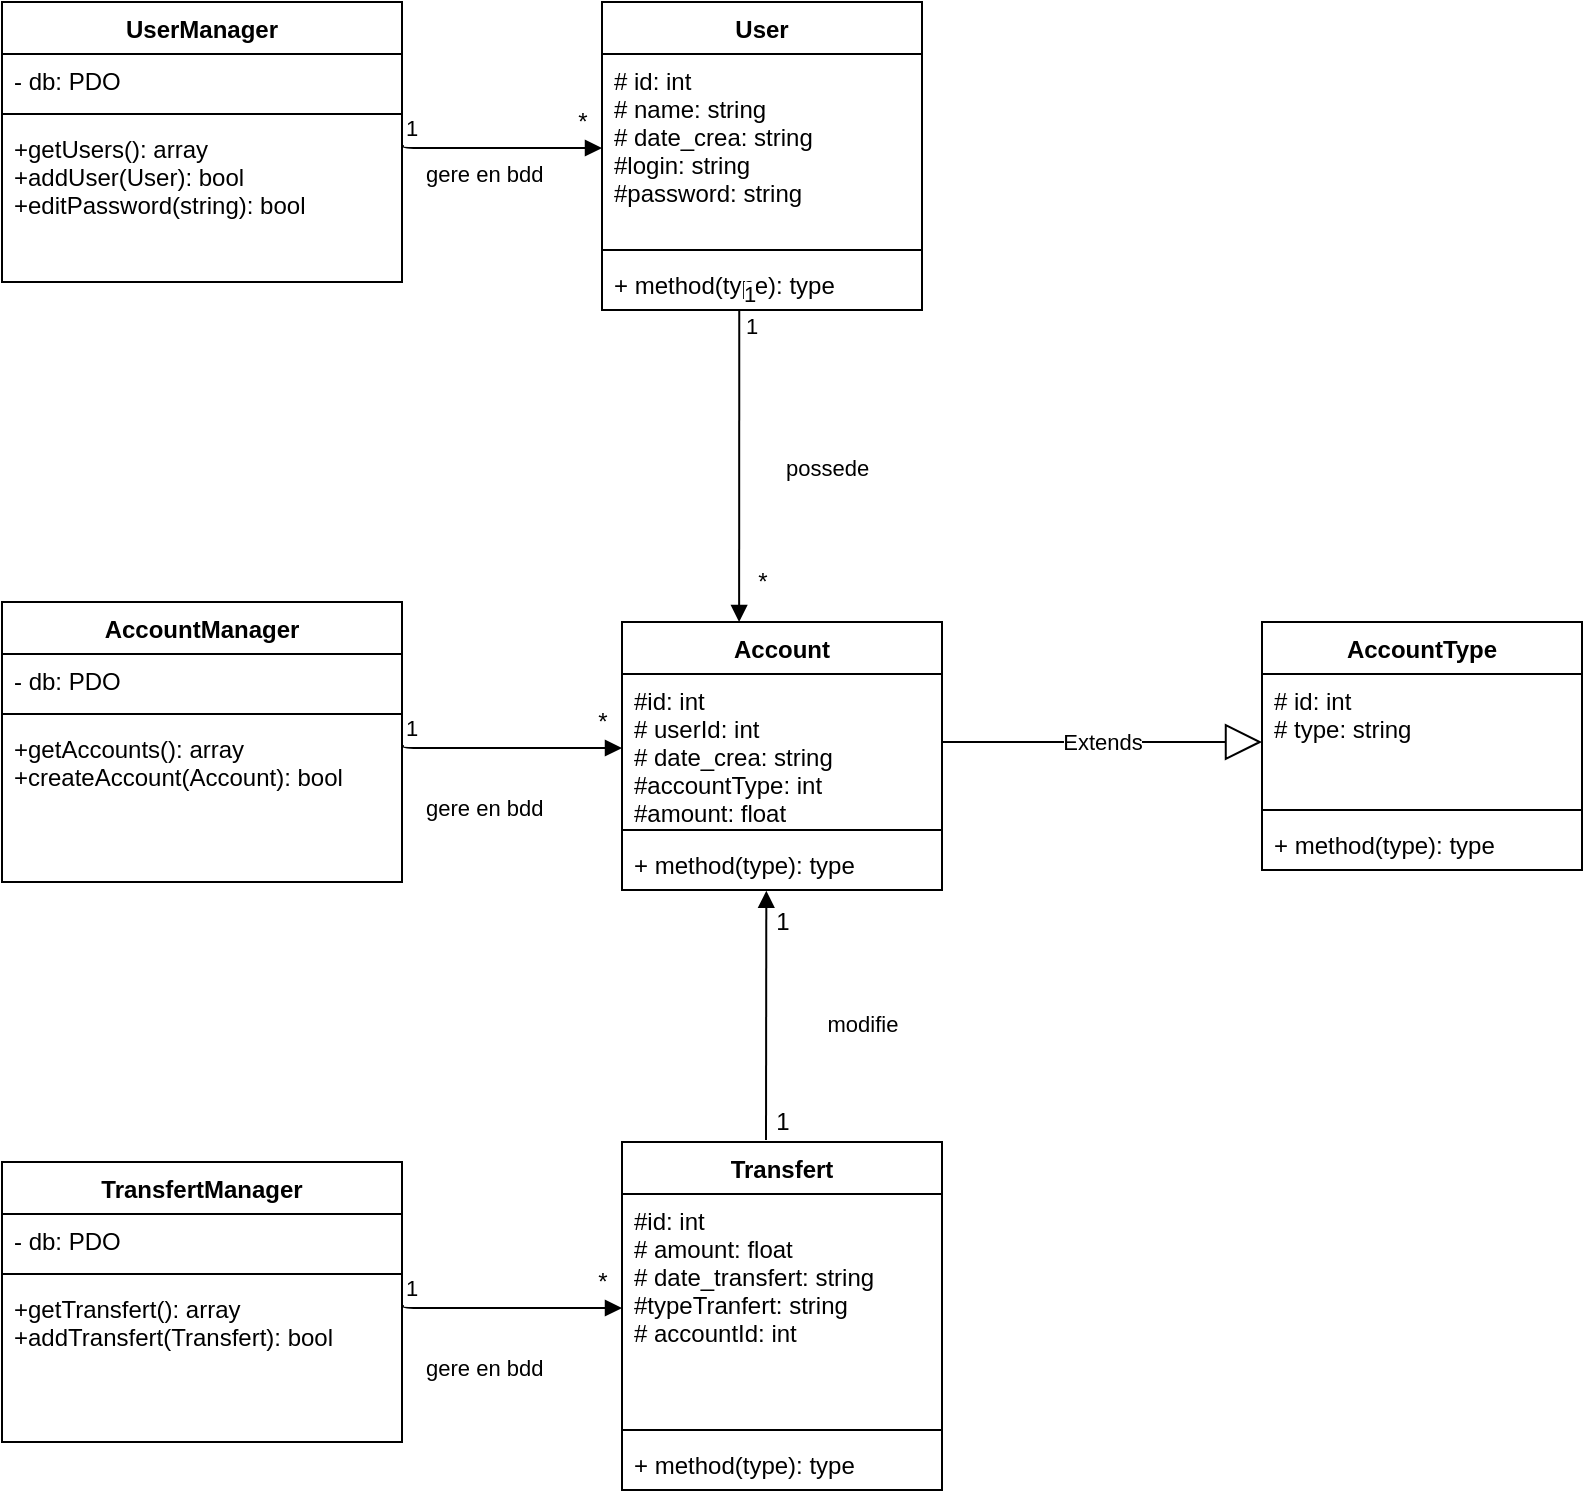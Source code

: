 <mxfile version="13.8.0" type="github">
  <diagram name="Page-1" id="c4acf3e9-155e-7222-9cf6-157b1a14988f">
    <mxGraphModel dx="1422" dy="800" grid="1" gridSize="10" guides="1" tooltips="1" connect="1" arrows="1" fold="1" page="1" pageScale="1" pageWidth="850" pageHeight="1100" background="#ffffff" math="0" shadow="0">
      <root>
        <mxCell id="0" />
        <mxCell id="1" parent="0" />
        <mxCell id="cSjZzO5T-JwvqF1p5DjX-9" value="UserManager&#xa;" style="swimlane;fontStyle=1;align=center;verticalAlign=top;childLayout=stackLayout;horizontal=1;startSize=26;horizontalStack=0;resizeParent=1;resizeParentMax=0;resizeLast=0;collapsible=1;marginBottom=0;" vertex="1" parent="1">
          <mxGeometry x="40" y="100" width="200" height="140" as="geometry" />
        </mxCell>
        <mxCell id="cSjZzO5T-JwvqF1p5DjX-10" value="- db: PDO" style="text;strokeColor=none;fillColor=none;align=left;verticalAlign=top;spacingLeft=4;spacingRight=4;overflow=hidden;rotatable=0;points=[[0,0.5],[1,0.5]];portConstraint=eastwest;" vertex="1" parent="cSjZzO5T-JwvqF1p5DjX-9">
          <mxGeometry y="26" width="200" height="26" as="geometry" />
        </mxCell>
        <mxCell id="cSjZzO5T-JwvqF1p5DjX-11" value="" style="line;strokeWidth=1;fillColor=none;align=left;verticalAlign=middle;spacingTop=-1;spacingLeft=3;spacingRight=3;rotatable=0;labelPosition=right;points=[];portConstraint=eastwest;" vertex="1" parent="cSjZzO5T-JwvqF1p5DjX-9">
          <mxGeometry y="52" width="200" height="8" as="geometry" />
        </mxCell>
        <mxCell id="cSjZzO5T-JwvqF1p5DjX-12" value="+getUsers(): array&#xa;+addUser(User): bool&#xa;+editPassword(string): bool" style="text;strokeColor=none;fillColor=none;align=left;verticalAlign=top;spacingLeft=4;spacingRight=4;overflow=hidden;rotatable=0;points=[[0,0.5],[1,0.5]];portConstraint=eastwest;" vertex="1" parent="cSjZzO5T-JwvqF1p5DjX-9">
          <mxGeometry y="60" width="200" height="80" as="geometry" />
        </mxCell>
        <mxCell id="cSjZzO5T-JwvqF1p5DjX-15" value="gere en bdd" style="endArrow=block;endFill=1;html=1;edgeStyle=orthogonalEdgeStyle;align=left;verticalAlign=top;exitX=1.002;exitY=0.143;exitDx=0;exitDy=0;exitPerimeter=0;entryX=0;entryY=0.5;entryDx=0;entryDy=0;" edge="1" parent="1" source="cSjZzO5T-JwvqF1p5DjX-12" target="cSjZzO5T-JwvqF1p5DjX-6">
          <mxGeometry x="-0.778" relative="1" as="geometry">
            <mxPoint x="250" y="170" as="sourcePoint" />
            <mxPoint x="410" y="170" as="targetPoint" />
            <Array as="points">
              <mxPoint x="240" y="173" />
            </Array>
            <mxPoint as="offset" />
          </mxGeometry>
        </mxCell>
        <mxCell id="cSjZzO5T-JwvqF1p5DjX-16" value="1" style="edgeLabel;resizable=0;html=1;align=left;verticalAlign=bottom;" connectable="0" vertex="1" parent="cSjZzO5T-JwvqF1p5DjX-15">
          <mxGeometry x="-1" relative="1" as="geometry" />
        </mxCell>
        <mxCell id="cSjZzO5T-JwvqF1p5DjX-22" value="gere en bdd" style="endArrow=block;endFill=1;html=1;edgeStyle=orthogonalEdgeStyle;align=left;verticalAlign=top;exitX=1.002;exitY=0.143;exitDx=0;exitDy=0;exitPerimeter=0;entryX=0;entryY=0.5;entryDx=0;entryDy=0;" edge="1" parent="1" source="cSjZzO5T-JwvqF1p5DjX-21" target="cSjZzO5T-JwvqF1p5DjX-26">
          <mxGeometry x="-0.798" y="-17" relative="1" as="geometry">
            <mxPoint x="250" y="470" as="sourcePoint" />
            <mxPoint x="410" y="470" as="targetPoint" />
            <Array as="points">
              <mxPoint x="240" y="473" />
            </Array>
            <mxPoint as="offset" />
          </mxGeometry>
        </mxCell>
        <mxCell id="cSjZzO5T-JwvqF1p5DjX-23" value="1" style="edgeLabel;resizable=0;html=1;align=left;verticalAlign=bottom;" connectable="0" vertex="1" parent="cSjZzO5T-JwvqF1p5DjX-22">
          <mxGeometry x="-1" relative="1" as="geometry" />
        </mxCell>
        <mxCell id="cSjZzO5T-JwvqF1p5DjX-24" value="*" style="text;html=1;align=center;verticalAlign=middle;resizable=0;points=[];autosize=1;" vertex="1" parent="1">
          <mxGeometry x="320" y="150" width="20" height="20" as="geometry" />
        </mxCell>
        <mxCell id="cSjZzO5T-JwvqF1p5DjX-5" value="User" style="swimlane;fontStyle=1;align=center;verticalAlign=top;childLayout=stackLayout;horizontal=1;startSize=26;horizontalStack=0;resizeParent=1;resizeParentMax=0;resizeLast=0;collapsible=1;marginBottom=0;" vertex="1" parent="1">
          <mxGeometry x="340" y="100" width="160" height="154" as="geometry" />
        </mxCell>
        <mxCell id="cSjZzO5T-JwvqF1p5DjX-6" value="# id: int&#xa;# name: string&#xa;# date_crea: string&#xa;#login: string&#xa;#password: string" style="text;strokeColor=none;fillColor=none;align=left;verticalAlign=top;spacingLeft=4;spacingRight=4;overflow=hidden;rotatable=0;points=[[0,0.5],[1,0.5]];portConstraint=eastwest;" vertex="1" parent="cSjZzO5T-JwvqF1p5DjX-5">
          <mxGeometry y="26" width="160" height="94" as="geometry" />
        </mxCell>
        <mxCell id="cSjZzO5T-JwvqF1p5DjX-7" value="" style="line;strokeWidth=1;fillColor=none;align=left;verticalAlign=middle;spacingTop=-1;spacingLeft=3;spacingRight=3;rotatable=0;labelPosition=right;points=[];portConstraint=eastwest;" vertex="1" parent="cSjZzO5T-JwvqF1p5DjX-5">
          <mxGeometry y="120" width="160" height="8" as="geometry" />
        </mxCell>
        <mxCell id="cSjZzO5T-JwvqF1p5DjX-8" value="+ method(type): type" style="text;strokeColor=none;fillColor=none;align=left;verticalAlign=top;spacingLeft=4;spacingRight=4;overflow=hidden;rotatable=0;points=[[0,0.5],[1,0.5]];portConstraint=eastwest;" vertex="1" parent="cSjZzO5T-JwvqF1p5DjX-5">
          <mxGeometry y="128" width="160" height="26" as="geometry" />
        </mxCell>
        <mxCell id="cSjZzO5T-JwvqF1p5DjX-29" value="*" style="text;html=1;align=center;verticalAlign=middle;resizable=0;points=[];autosize=1;" vertex="1" parent="1">
          <mxGeometry x="330" y="450" width="20" height="20" as="geometry" />
        </mxCell>
        <mxCell id="cSjZzO5T-JwvqF1p5DjX-18" value="AccountManager&#xa;" style="swimlane;fontStyle=1;align=center;verticalAlign=top;childLayout=stackLayout;horizontal=1;startSize=26;horizontalStack=0;resizeParent=1;resizeParentMax=0;resizeLast=0;collapsible=1;marginBottom=0;" vertex="1" parent="1">
          <mxGeometry x="40" y="400" width="200" height="140" as="geometry" />
        </mxCell>
        <mxCell id="cSjZzO5T-JwvqF1p5DjX-19" value="- db: PDO" style="text;strokeColor=none;fillColor=none;align=left;verticalAlign=top;spacingLeft=4;spacingRight=4;overflow=hidden;rotatable=0;points=[[0,0.5],[1,0.5]];portConstraint=eastwest;" vertex="1" parent="cSjZzO5T-JwvqF1p5DjX-18">
          <mxGeometry y="26" width="200" height="26" as="geometry" />
        </mxCell>
        <mxCell id="cSjZzO5T-JwvqF1p5DjX-20" value="" style="line;strokeWidth=1;fillColor=none;align=left;verticalAlign=middle;spacingTop=-1;spacingLeft=3;spacingRight=3;rotatable=0;labelPosition=right;points=[];portConstraint=eastwest;" vertex="1" parent="cSjZzO5T-JwvqF1p5DjX-18">
          <mxGeometry y="52" width="200" height="8" as="geometry" />
        </mxCell>
        <mxCell id="cSjZzO5T-JwvqF1p5DjX-21" value="+getAccounts(): array&#xa;+createAccount(Account): bool&#xa;" style="text;strokeColor=none;fillColor=none;align=left;verticalAlign=top;spacingLeft=4;spacingRight=4;overflow=hidden;rotatable=0;points=[[0,0.5],[1,0.5]];portConstraint=eastwest;" vertex="1" parent="cSjZzO5T-JwvqF1p5DjX-18">
          <mxGeometry y="60" width="200" height="80" as="geometry" />
        </mxCell>
        <mxCell id="cSjZzO5T-JwvqF1p5DjX-25" value="Account&#xa;" style="swimlane;fontStyle=1;align=center;verticalAlign=top;childLayout=stackLayout;horizontal=1;startSize=26;horizontalStack=0;resizeParent=1;resizeParentMax=0;resizeLast=0;collapsible=1;marginBottom=0;" vertex="1" parent="1">
          <mxGeometry x="350" y="410" width="160" height="134" as="geometry" />
        </mxCell>
        <mxCell id="cSjZzO5T-JwvqF1p5DjX-26" value="#id: int&#xa;# userId: int&#xa;# date_crea: string&#xa;#accountType: int&#xa;#amount: float" style="text;strokeColor=none;fillColor=none;align=left;verticalAlign=top;spacingLeft=4;spacingRight=4;overflow=hidden;rotatable=0;points=[[0,0.5],[1,0.5]];portConstraint=eastwest;" vertex="1" parent="cSjZzO5T-JwvqF1p5DjX-25">
          <mxGeometry y="26" width="160" height="74" as="geometry" />
        </mxCell>
        <mxCell id="cSjZzO5T-JwvqF1p5DjX-27" value="" style="line;strokeWidth=1;fillColor=none;align=left;verticalAlign=middle;spacingTop=-1;spacingLeft=3;spacingRight=3;rotatable=0;labelPosition=right;points=[];portConstraint=eastwest;" vertex="1" parent="cSjZzO5T-JwvqF1p5DjX-25">
          <mxGeometry y="100" width="160" height="8" as="geometry" />
        </mxCell>
        <mxCell id="cSjZzO5T-JwvqF1p5DjX-28" value="+ method(type): type" style="text;strokeColor=none;fillColor=none;align=left;verticalAlign=top;spacingLeft=4;spacingRight=4;overflow=hidden;rotatable=0;points=[[0,0.5],[1,0.5]];portConstraint=eastwest;" vertex="1" parent="cSjZzO5T-JwvqF1p5DjX-25">
          <mxGeometry y="108" width="160" height="26" as="geometry" />
        </mxCell>
        <mxCell id="cSjZzO5T-JwvqF1p5DjX-30" value="possede" style="endArrow=block;endFill=1;html=1;edgeStyle=orthogonalEdgeStyle;align=left;verticalAlign=top;exitX=0.429;exitY=1.008;exitDx=0;exitDy=0;exitPerimeter=0;entryX=0.366;entryY=0;entryDx=0;entryDy=0;entryPerimeter=0;" edge="1" parent="1" source="cSjZzO5T-JwvqF1p5DjX-8" target="cSjZzO5T-JwvqF1p5DjX-25">
          <mxGeometry x="-0.155" y="21" relative="1" as="geometry">
            <mxPoint x="360" y="340" as="sourcePoint" />
            <mxPoint x="520" y="340" as="targetPoint" />
            <mxPoint as="offset" />
          </mxGeometry>
        </mxCell>
        <mxCell id="cSjZzO5T-JwvqF1p5DjX-31" value="1" style="edgeLabel;resizable=0;html=1;align=left;verticalAlign=bottom;" connectable="0" vertex="1" parent="cSjZzO5T-JwvqF1p5DjX-30">
          <mxGeometry x="-1" relative="1" as="geometry" />
        </mxCell>
        <mxCell id="cSjZzO5T-JwvqF1p5DjX-32" value="1" style="edgeLabel;resizable=0;html=1;align=left;verticalAlign=bottom;" connectable="0" vertex="1" parent="1">
          <mxGeometry x="410.0" y="270.0" as="geometry" />
        </mxCell>
        <mxCell id="cSjZzO5T-JwvqF1p5DjX-33" value="*" style="text;html=1;align=center;verticalAlign=middle;resizable=0;points=[];autosize=1;" vertex="1" parent="1">
          <mxGeometry x="410" y="380" width="20" height="20" as="geometry" />
        </mxCell>
        <mxCell id="cSjZzO5T-JwvqF1p5DjX-36" value="AccountType" style="swimlane;fontStyle=1;align=center;verticalAlign=top;childLayout=stackLayout;horizontal=1;startSize=26;horizontalStack=0;resizeParent=1;resizeParentMax=0;resizeLast=0;collapsible=1;marginBottom=0;" vertex="1" parent="1">
          <mxGeometry x="670" y="410" width="160" height="124" as="geometry" />
        </mxCell>
        <mxCell id="cSjZzO5T-JwvqF1p5DjX-37" value="# id: int&#xa;# type: string" style="text;strokeColor=none;fillColor=none;align=left;verticalAlign=top;spacingLeft=4;spacingRight=4;overflow=hidden;rotatable=0;points=[[0,0.5],[1,0.5]];portConstraint=eastwest;" vertex="1" parent="cSjZzO5T-JwvqF1p5DjX-36">
          <mxGeometry y="26" width="160" height="64" as="geometry" />
        </mxCell>
        <mxCell id="cSjZzO5T-JwvqF1p5DjX-38" value="" style="line;strokeWidth=1;fillColor=none;align=left;verticalAlign=middle;spacingTop=-1;spacingLeft=3;spacingRight=3;rotatable=0;labelPosition=right;points=[];portConstraint=eastwest;" vertex="1" parent="cSjZzO5T-JwvqF1p5DjX-36">
          <mxGeometry y="90" width="160" height="8" as="geometry" />
        </mxCell>
        <mxCell id="cSjZzO5T-JwvqF1p5DjX-39" value="+ method(type): type" style="text;strokeColor=none;fillColor=none;align=left;verticalAlign=top;spacingLeft=4;spacingRight=4;overflow=hidden;rotatable=0;points=[[0,0.5],[1,0.5]];portConstraint=eastwest;" vertex="1" parent="cSjZzO5T-JwvqF1p5DjX-36">
          <mxGeometry y="98" width="160" height="26" as="geometry" />
        </mxCell>
        <mxCell id="cSjZzO5T-JwvqF1p5DjX-40" value="Extends" style="endArrow=block;endSize=16;endFill=0;html=1;" edge="1" parent="1">
          <mxGeometry width="160" relative="1" as="geometry">
            <mxPoint x="510" y="470" as="sourcePoint" />
            <mxPoint x="670" y="470" as="targetPoint" />
          </mxGeometry>
        </mxCell>
        <mxCell id="cSjZzO5T-JwvqF1p5DjX-41" value="gere en bdd" style="endArrow=block;endFill=1;html=1;edgeStyle=orthogonalEdgeStyle;align=left;verticalAlign=top;exitX=1.002;exitY=0.143;exitDx=0;exitDy=0;exitPerimeter=0;entryX=0;entryY=0.5;entryDx=0;entryDy=0;" edge="1" parent="1" source="cSjZzO5T-JwvqF1p5DjX-47" target="cSjZzO5T-JwvqF1p5DjX-49">
          <mxGeometry x="-0.798" y="-17" relative="1" as="geometry">
            <mxPoint x="250" y="750" as="sourcePoint" />
            <mxPoint x="410" y="750" as="targetPoint" />
            <Array as="points">
              <mxPoint x="240" y="753" />
            </Array>
            <mxPoint as="offset" />
          </mxGeometry>
        </mxCell>
        <mxCell id="cSjZzO5T-JwvqF1p5DjX-42" value="1" style="edgeLabel;resizable=0;html=1;align=left;verticalAlign=bottom;" connectable="0" vertex="1" parent="cSjZzO5T-JwvqF1p5DjX-41">
          <mxGeometry x="-1" relative="1" as="geometry" />
        </mxCell>
        <mxCell id="cSjZzO5T-JwvqF1p5DjX-43" value="*" style="text;html=1;align=center;verticalAlign=middle;resizable=0;points=[];autosize=1;" vertex="1" parent="1">
          <mxGeometry x="330" y="730" width="20" height="20" as="geometry" />
        </mxCell>
        <mxCell id="cSjZzO5T-JwvqF1p5DjX-44" value="TransfertManager&#xa;" style="swimlane;fontStyle=1;align=center;verticalAlign=top;childLayout=stackLayout;horizontal=1;startSize=26;horizontalStack=0;resizeParent=1;resizeParentMax=0;resizeLast=0;collapsible=1;marginBottom=0;" vertex="1" parent="1">
          <mxGeometry x="40" y="680" width="200" height="140" as="geometry" />
        </mxCell>
        <mxCell id="cSjZzO5T-JwvqF1p5DjX-45" value="- db: PDO" style="text;strokeColor=none;fillColor=none;align=left;verticalAlign=top;spacingLeft=4;spacingRight=4;overflow=hidden;rotatable=0;points=[[0,0.5],[1,0.5]];portConstraint=eastwest;" vertex="1" parent="cSjZzO5T-JwvqF1p5DjX-44">
          <mxGeometry y="26" width="200" height="26" as="geometry" />
        </mxCell>
        <mxCell id="cSjZzO5T-JwvqF1p5DjX-46" value="" style="line;strokeWidth=1;fillColor=none;align=left;verticalAlign=middle;spacingTop=-1;spacingLeft=3;spacingRight=3;rotatable=0;labelPosition=right;points=[];portConstraint=eastwest;" vertex="1" parent="cSjZzO5T-JwvqF1p5DjX-44">
          <mxGeometry y="52" width="200" height="8" as="geometry" />
        </mxCell>
        <mxCell id="cSjZzO5T-JwvqF1p5DjX-47" value="+getTransfert(): array&#xa;+addTransfert(Transfert): bool&#xa;" style="text;strokeColor=none;fillColor=none;align=left;verticalAlign=top;spacingLeft=4;spacingRight=4;overflow=hidden;rotatable=0;points=[[0,0.5],[1,0.5]];portConstraint=eastwest;" vertex="1" parent="cSjZzO5T-JwvqF1p5DjX-44">
          <mxGeometry y="60" width="200" height="80" as="geometry" />
        </mxCell>
        <mxCell id="cSjZzO5T-JwvqF1p5DjX-48" value="Transfert" style="swimlane;fontStyle=1;align=center;verticalAlign=top;childLayout=stackLayout;horizontal=1;startSize=26;horizontalStack=0;resizeParent=1;resizeParentMax=0;resizeLast=0;collapsible=1;marginBottom=0;" vertex="1" parent="1">
          <mxGeometry x="350" y="670" width="160" height="174" as="geometry" />
        </mxCell>
        <mxCell id="cSjZzO5T-JwvqF1p5DjX-49" value="#id: int&#xa;# amount: float&#xa;# date_transfert: string&#xa;#typeTranfert: string&#xa;# accountId: int" style="text;strokeColor=none;fillColor=none;align=left;verticalAlign=top;spacingLeft=4;spacingRight=4;overflow=hidden;rotatable=0;points=[[0,0.5],[1,0.5]];portConstraint=eastwest;" vertex="1" parent="cSjZzO5T-JwvqF1p5DjX-48">
          <mxGeometry y="26" width="160" height="114" as="geometry" />
        </mxCell>
        <mxCell id="cSjZzO5T-JwvqF1p5DjX-50" value="" style="line;strokeWidth=1;fillColor=none;align=left;verticalAlign=middle;spacingTop=-1;spacingLeft=3;spacingRight=3;rotatable=0;labelPosition=right;points=[];portConstraint=eastwest;" vertex="1" parent="cSjZzO5T-JwvqF1p5DjX-48">
          <mxGeometry y="140" width="160" height="8" as="geometry" />
        </mxCell>
        <mxCell id="cSjZzO5T-JwvqF1p5DjX-51" value="+ method(type): type" style="text;strokeColor=none;fillColor=none;align=left;verticalAlign=top;spacingLeft=4;spacingRight=4;overflow=hidden;rotatable=0;points=[[0,0.5],[1,0.5]];portConstraint=eastwest;" vertex="1" parent="cSjZzO5T-JwvqF1p5DjX-48">
          <mxGeometry y="148" width="160" height="26" as="geometry" />
        </mxCell>
        <mxCell id="cSjZzO5T-JwvqF1p5DjX-54" value="modifie" style="html=1;verticalAlign=bottom;endArrow=block;entryX=0.451;entryY=1.015;entryDx=0;entryDy=0;entryPerimeter=0;" edge="1" parent="1" target="cSjZzO5T-JwvqF1p5DjX-28">
          <mxGeometry x="-0.213" y="-48" width="80" relative="1" as="geometry">
            <mxPoint x="422" y="669" as="sourcePoint" />
            <mxPoint x="460" y="610" as="targetPoint" />
            <mxPoint as="offset" />
          </mxGeometry>
        </mxCell>
        <mxCell id="cSjZzO5T-JwvqF1p5DjX-55" value="1" style="text;html=1;align=center;verticalAlign=middle;resizable=0;points=[];autosize=1;" vertex="1" parent="1">
          <mxGeometry x="420" y="650" width="20" height="20" as="geometry" />
        </mxCell>
        <mxCell id="cSjZzO5T-JwvqF1p5DjX-56" value="1" style="text;html=1;align=center;verticalAlign=middle;resizable=0;points=[];autosize=1;" vertex="1" parent="1">
          <mxGeometry x="420" y="550" width="20" height="20" as="geometry" />
        </mxCell>
      </root>
    </mxGraphModel>
  </diagram>
</mxfile>
